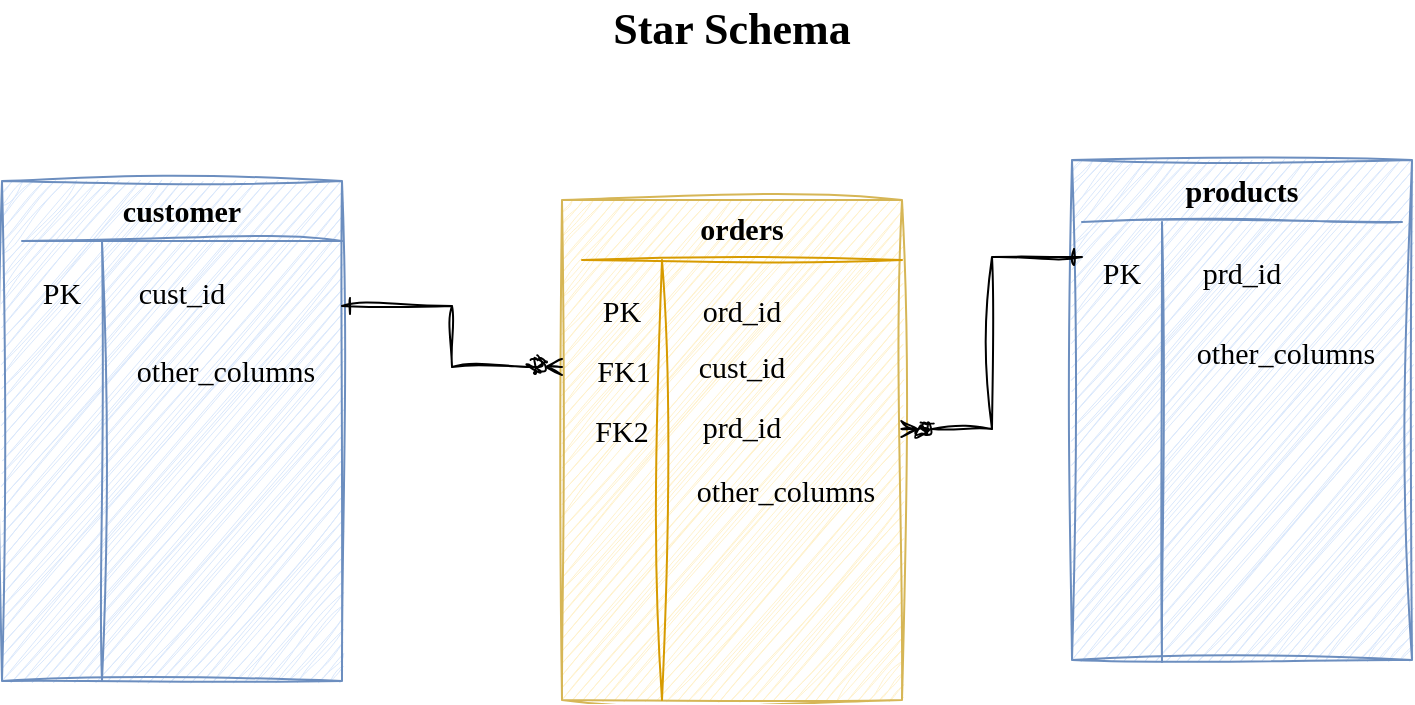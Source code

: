 <mxfile version="26.1.1">
  <diagram name="Page-1" id="d7xnvSF_47ok_5cqcWCo">
    <mxGraphModel dx="1036" dy="702" grid="1" gridSize="10" guides="1" tooltips="1" connect="1" arrows="1" fold="1" page="1" pageScale="1" pageWidth="850" pageHeight="1100" math="0" shadow="0">
      <root>
        <mxCell id="0" />
        <mxCell id="1" parent="0" />
        <mxCell id="ujZjQV3i_rJNJwXRy7v5-1" value="" style="rounded=0;whiteSpace=wrap;html=1;fillColor=#fff2cc;strokeColor=#d6b656;sketch=1;curveFitting=1;jiggle=2;" vertex="1" parent="1">
          <mxGeometry x="343" y="230" width="170" height="250" as="geometry" />
        </mxCell>
        <mxCell id="ujZjQV3i_rJNJwXRy7v5-3" value="" style="endArrow=none;html=1;rounded=0;fillColor=#ffe6cc;strokeColor=#d79b00;sketch=1;curveFitting=1;jiggle=2;" edge="1" parent="1">
          <mxGeometry width="50" height="50" relative="1" as="geometry">
            <mxPoint x="393" y="480" as="sourcePoint" />
            <mxPoint x="393" y="260" as="targetPoint" />
          </mxGeometry>
        </mxCell>
        <mxCell id="ujZjQV3i_rJNJwXRy7v5-4" value="" style="endArrow=none;html=1;rounded=0;fillColor=#ffe6cc;strokeColor=#d79b00;sketch=1;curveFitting=1;jiggle=2;" edge="1" parent="1">
          <mxGeometry width="50" height="50" relative="1" as="geometry">
            <mxPoint x="513" y="260" as="sourcePoint" />
            <mxPoint x="353" y="260" as="targetPoint" />
          </mxGeometry>
        </mxCell>
        <mxCell id="ujZjQV3i_rJNJwXRy7v5-5" value="&lt;b&gt;&lt;font style=&quot;font-size: 15px;&quot; face=&quot;Comic Sans MS&quot;&gt;orders&lt;/font&gt;&lt;/b&gt;" style="text;html=1;align=center;verticalAlign=middle;whiteSpace=wrap;rounded=0;" vertex="1" parent="1">
          <mxGeometry x="403" y="229" width="60" height="30" as="geometry" />
        </mxCell>
        <mxCell id="ujZjQV3i_rJNJwXRy7v5-6" value="&lt;font style=&quot;font-size: 15px;&quot; face=&quot;Comic Sans MS&quot;&gt;ord_id&lt;/font&gt;" style="text;html=1;align=center;verticalAlign=middle;whiteSpace=wrap;rounded=0;" vertex="1" parent="1">
          <mxGeometry x="403" y="270" width="60" height="30" as="geometry" />
        </mxCell>
        <mxCell id="ujZjQV3i_rJNJwXRy7v5-7" value="&lt;font style=&quot;font-size: 15px;&quot; face=&quot;Comic Sans MS&quot;&gt;cust_id&lt;/font&gt;&lt;span style=&quot;color: rgba(0, 0, 0, 0); font-family: monospace; font-size: 0px; text-align: start; text-wrap-mode: nowrap;&quot;&gt;%3CmxGraphModel%3E%3Croot%3E%3CmxCell%20id%3D%220%22%2F%3E%3CmxCell%20id%3D%221%22%20parent%3D%220%22%2F%3E%3CmxCell%20id%3D%222%22%20value%3D%22%26lt%3Bfont%20style%3D%26quot%3Bfont-size%3A%2015px%3B%26quot%3B%20face%3D%26quot%3BComic%20Sans%20MS%26quot%3B%26gt%3Bord_id%26lt%3B%2Ffont%26gt%3B%22%20style%3D%22text%3Bhtml%3D1%3Balign%3Dcenter%3BverticalAlign%3Dmiddle%3BwhiteSpace%3Dwrap%3Brounded%3D0%3B%22%20vertex%3D%221%22%20parent%3D%221%22%3E%3CmxGeometry%20x%3D%22420%22%20y%3D%22270%22%20width%3D%2260%22%20height%3D%2230%22%20as%3D%22geometry%22%2F%3E%3C%2FmxCell%3E%3C%2Froot%3E%3C%2FmxGraphModel%3E&lt;/span&gt;" style="text;html=1;align=center;verticalAlign=middle;whiteSpace=wrap;rounded=0;" vertex="1" parent="1">
          <mxGeometry x="403" y="298" width="60" height="30" as="geometry" />
        </mxCell>
        <mxCell id="ujZjQV3i_rJNJwXRy7v5-8" value="&lt;font face=&quot;Comic Sans MS&quot;&gt;&lt;span style=&quot;font-size: 15px;&quot;&gt;prd_id&lt;/span&gt;&lt;/font&gt;" style="text;html=1;align=center;verticalAlign=middle;whiteSpace=wrap;rounded=0;" vertex="1" parent="1">
          <mxGeometry x="403" y="328" width="60" height="30" as="geometry" />
        </mxCell>
        <mxCell id="ujZjQV3i_rJNJwXRy7v5-9" value="&lt;font style=&quot;font-size: 15px;&quot; face=&quot;Comic Sans MS&quot;&gt;PK&lt;/font&gt;" style="text;html=1;align=center;verticalAlign=middle;whiteSpace=wrap;rounded=0;" vertex="1" parent="1">
          <mxGeometry x="353" y="270" width="40" height="30" as="geometry" />
        </mxCell>
        <mxCell id="ujZjQV3i_rJNJwXRy7v5-10" value="&lt;font style=&quot;font-size: 15px;&quot; face=&quot;Comic Sans MS&quot;&gt;FK1&lt;/font&gt;&lt;span style=&quot;color: rgba(0, 0, 0, 0); font-family: monospace; font-size: 0px; text-align: start; text-wrap-mode: nowrap;&quot;&gt;%3CmxGraphModel%3E%3Croot%3E%3CmxCell%20id%3D%220%22%2F%3E%3CmxCell%20id%3D%221%22%20parent%3D%220%22%2F%3E%3CmxCell%20id%3D%222%22%20value%3D%22%26lt%3Bfont%20style%3D%26quot%3Bfont-size%3A%2015px%3B%26quot%3B%20face%3D%26quot%3BComic%20Sans%20MS%26quot%3B%26gt%3BPK%26lt%3B%2Ffont%26gt%3B%22%20style%3D%22text%3Bhtml%3D1%3Balign%3Dcenter%3BverticalAlign%3Dmiddle%3BwhiteSpace%3Dwrap%3Brounded%3D0%3B%22%20vertex%3D%221%22%20parent%3D%221%22%3E%3CmxGeometry%20x%3D%22370%22%20y%3D%22270%22%20width%3D%2240%22%20height%3D%2230%22%20as%3D%22geometry%22%2F%3E%3C%2FmxCell%3E%3C%2Froot%3E%3C%2FmxGraphModel%3E&lt;/span&gt;" style="text;html=1;align=center;verticalAlign=middle;whiteSpace=wrap;rounded=0;" vertex="1" parent="1">
          <mxGeometry x="354" y="300" width="40" height="30" as="geometry" />
        </mxCell>
        <mxCell id="ujZjQV3i_rJNJwXRy7v5-11" value="&lt;font style=&quot;font-size: 15px;&quot; face=&quot;Comic Sans MS&quot;&gt;FK2&lt;/font&gt;&lt;span style=&quot;color: rgba(0, 0, 0, 0); font-family: monospace; font-size: 0px; text-align: start; text-wrap-mode: nowrap;&quot;&gt;%3CmxGraphModel%3E%3Croot%3E%3CmxCell%20id%3D%220%22%2F%3E%3CmxCell%20id%3D%221%22%20parent%3D%220%22%2F%3E%3CmxCell%20id%3D%222%22%20value%3D%22%26lt%3Bfont%20style%3D%26quot%3Bfont-size%3A%2015px%3B%26quot%3B%20face%3D%26quot%3BComic%20Sans%20MS%26quot%3B%26gt%3BPK%26lt%3B%2Ffont%26gt%3B%22%20style%3D%22text%3Bhtml%3D1%3Balign%3Dcenter%3BverticalAlign%3Dmiddle%3BwhiteSpace%3Dwrap%3Brounded%3D0%3B%22%20vertex%3D%221%22%20parent%3D%221%22%3E%3CmxGeometry%20x%3D%22370%22%20y%3D%22270%22%20width%3D%2240%22%20height%3D%2230%22%20as%3D%22geometry%22%2F%3E%3C%2FmxCell%3E%3C%2Froot%3E%3C%2FmxGraphModel%32&lt;/span&gt;" style="text;html=1;align=center;verticalAlign=middle;whiteSpace=wrap;rounded=0;" vertex="1" parent="1">
          <mxGeometry x="353" y="330" width="40" height="30" as="geometry" />
        </mxCell>
        <mxCell id="ujZjQV3i_rJNJwXRy7v5-12" value="&lt;font face=&quot;Comic Sans MS&quot;&gt;&lt;span style=&quot;font-size: 15px;&quot;&gt;other_columns&lt;/span&gt;&lt;/font&gt;" style="text;html=1;align=center;verticalAlign=middle;whiteSpace=wrap;rounded=0;" vertex="1" parent="1">
          <mxGeometry x="425" y="360" width="60" height="30" as="geometry" />
        </mxCell>
        <mxCell id="ujZjQV3i_rJNJwXRy7v5-13" value="" style="rounded=0;whiteSpace=wrap;html=1;fillColor=#dae8fc;strokeColor=#6c8ebf;sketch=1;curveFitting=1;jiggle=2;" vertex="1" parent="1">
          <mxGeometry x="63" y="220.5" width="170" height="250" as="geometry" />
        </mxCell>
        <mxCell id="ujZjQV3i_rJNJwXRy7v5-14" value="" style="endArrow=none;html=1;rounded=0;fillColor=#dae8fc;strokeColor=#6c8ebf;sketch=1;curveFitting=1;jiggle=2;" edge="1" parent="1">
          <mxGeometry width="50" height="50" relative="1" as="geometry">
            <mxPoint x="113" y="470.5" as="sourcePoint" />
            <mxPoint x="113" y="250.5" as="targetPoint" />
          </mxGeometry>
        </mxCell>
        <mxCell id="ujZjQV3i_rJNJwXRy7v5-15" value="" style="endArrow=none;html=1;rounded=0;fillColor=#dae8fc;strokeColor=#6c8ebf;sketch=1;curveFitting=1;jiggle=2;" edge="1" parent="1">
          <mxGeometry width="50" height="50" relative="1" as="geometry">
            <mxPoint x="233" y="250.5" as="sourcePoint" />
            <mxPoint x="73" y="250.5" as="targetPoint" />
          </mxGeometry>
        </mxCell>
        <mxCell id="ujZjQV3i_rJNJwXRy7v5-16" value="&lt;b&gt;&lt;font style=&quot;font-size: 15px;&quot; face=&quot;Comic Sans MS&quot;&gt;customer&lt;/font&gt;&lt;/b&gt;" style="text;html=1;align=center;verticalAlign=middle;whiteSpace=wrap;rounded=0;" vertex="1" parent="1">
          <mxGeometry x="123" y="219.5" width="60" height="30" as="geometry" />
        </mxCell>
        <mxCell id="ujZjQV3i_rJNJwXRy7v5-17" value="&lt;font style=&quot;font-size: 15px;&quot; face=&quot;Comic Sans MS&quot;&gt;cust_id&lt;/font&gt;" style="text;html=1;align=center;verticalAlign=middle;whiteSpace=wrap;rounded=0;" vertex="1" parent="1">
          <mxGeometry x="123" y="260.5" width="60" height="30" as="geometry" />
        </mxCell>
        <mxCell id="ujZjQV3i_rJNJwXRy7v5-20" value="&lt;font style=&quot;font-size: 15px;&quot; face=&quot;Comic Sans MS&quot;&gt;PK&lt;/font&gt;" style="text;html=1;align=center;verticalAlign=middle;whiteSpace=wrap;rounded=0;" vertex="1" parent="1">
          <mxGeometry x="73" y="260.5" width="40" height="30" as="geometry" />
        </mxCell>
        <mxCell id="ujZjQV3i_rJNJwXRy7v5-23" value="&lt;font face=&quot;Comic Sans MS&quot;&gt;&lt;span style=&quot;font-size: 15px;&quot;&gt;other_columns&lt;/span&gt;&lt;/font&gt;" style="text;html=1;align=center;verticalAlign=middle;whiteSpace=wrap;rounded=0;" vertex="1" parent="1">
          <mxGeometry x="145" y="300" width="60" height="30" as="geometry" />
        </mxCell>
        <mxCell id="ujZjQV3i_rJNJwXRy7v5-24" value="" style="rounded=0;whiteSpace=wrap;html=1;fillColor=#dae8fc;strokeColor=#6c8ebf;sketch=1;curveFitting=1;jiggle=2;" vertex="1" parent="1">
          <mxGeometry x="598" y="210" width="170" height="250" as="geometry" />
        </mxCell>
        <mxCell id="ujZjQV3i_rJNJwXRy7v5-25" value="" style="endArrow=none;html=1;rounded=0;fillColor=#dae8fc;strokeColor=#6c8ebf;sketch=1;curveFitting=1;jiggle=2;" edge="1" parent="1">
          <mxGeometry width="50" height="50" relative="1" as="geometry">
            <mxPoint x="643" y="461" as="sourcePoint" />
            <mxPoint x="643" y="241" as="targetPoint" />
          </mxGeometry>
        </mxCell>
        <mxCell id="ujZjQV3i_rJNJwXRy7v5-26" value="" style="endArrow=none;html=1;rounded=0;fillColor=#dae8fc;strokeColor=#6c8ebf;sketch=1;curveFitting=1;jiggle=2;" edge="1" parent="1">
          <mxGeometry width="50" height="50" relative="1" as="geometry">
            <mxPoint x="763" y="241" as="sourcePoint" />
            <mxPoint x="603" y="241" as="targetPoint" />
          </mxGeometry>
        </mxCell>
        <mxCell id="ujZjQV3i_rJNJwXRy7v5-27" value="&lt;b&gt;&lt;font style=&quot;font-size: 15px;&quot; face=&quot;Comic Sans MS&quot;&gt;products&lt;/font&gt;&lt;/b&gt;" style="text;html=1;align=center;verticalAlign=middle;whiteSpace=wrap;rounded=0;" vertex="1" parent="1">
          <mxGeometry x="653" y="210" width="60" height="30" as="geometry" />
        </mxCell>
        <mxCell id="ujZjQV3i_rJNJwXRy7v5-28" value="&lt;font style=&quot;font-size: 15px;&quot; face=&quot;Comic Sans MS&quot;&gt;prd_id&lt;/font&gt;" style="text;html=1;align=center;verticalAlign=middle;whiteSpace=wrap;rounded=0;" vertex="1" parent="1">
          <mxGeometry x="653" y="251" width="60" height="30" as="geometry" />
        </mxCell>
        <mxCell id="ujZjQV3i_rJNJwXRy7v5-29" value="&lt;font style=&quot;font-size: 15px;&quot; face=&quot;Comic Sans MS&quot;&gt;PK&lt;/font&gt;" style="text;html=1;align=center;verticalAlign=middle;whiteSpace=wrap;rounded=0;" vertex="1" parent="1">
          <mxGeometry x="603" y="251" width="40" height="30" as="geometry" />
        </mxCell>
        <mxCell id="ujZjQV3i_rJNJwXRy7v5-30" value="&lt;font face=&quot;Comic Sans MS&quot;&gt;&lt;span style=&quot;font-size: 15px;&quot;&gt;other_columns&lt;/span&gt;&lt;/font&gt;" style="text;html=1;align=center;verticalAlign=middle;whiteSpace=wrap;rounded=0;" vertex="1" parent="1">
          <mxGeometry x="675" y="290.5" width="60" height="30" as="geometry" />
        </mxCell>
        <mxCell id="ujZjQV3i_rJNJwXRy7v5-31" style="edgeStyle=orthogonalEdgeStyle;rounded=0;orthogonalLoop=1;jettySize=auto;html=1;exitX=1;exitY=0.25;exitDx=0;exitDy=0;entryX=0;entryY=0.334;entryDx=0;entryDy=0;entryPerimeter=0;startArrow=ERone;startFill=0;endArrow=ERzeroToMany;endFill=0;sketch=1;curveFitting=1;jiggle=2;" edge="1" parent="1" source="ujZjQV3i_rJNJwXRy7v5-13" target="ujZjQV3i_rJNJwXRy7v5-1">
          <mxGeometry relative="1" as="geometry" />
        </mxCell>
        <mxCell id="ujZjQV3i_rJNJwXRy7v5-32" style="edgeStyle=orthogonalEdgeStyle;rounded=0;orthogonalLoop=1;jettySize=auto;html=1;exitX=0;exitY=0.25;exitDx=0;exitDy=0;entryX=0.998;entryY=0.458;entryDx=0;entryDy=0;entryPerimeter=0;endArrow=ERzeroToMany;endFill=0;startArrow=ERone;startFill=0;sketch=1;curveFitting=1;jiggle=2;" edge="1" parent="1" source="ujZjQV3i_rJNJwXRy7v5-29" target="ujZjQV3i_rJNJwXRy7v5-1">
          <mxGeometry relative="1" as="geometry" />
        </mxCell>
        <mxCell id="ujZjQV3i_rJNJwXRy7v5-33" value="&lt;b&gt;&lt;font face=&quot;Comic Sans MS&quot; style=&quot;font-size: 22px;&quot;&gt;Star Schema&lt;/font&gt;&lt;/b&gt;" style="text;html=1;align=center;verticalAlign=middle;whiteSpace=wrap;rounded=0;sketch=1;curveFitting=1;jiggle=2;" vertex="1" parent="1">
          <mxGeometry x="353" y="130" width="150" height="30" as="geometry" />
        </mxCell>
      </root>
    </mxGraphModel>
  </diagram>
</mxfile>
